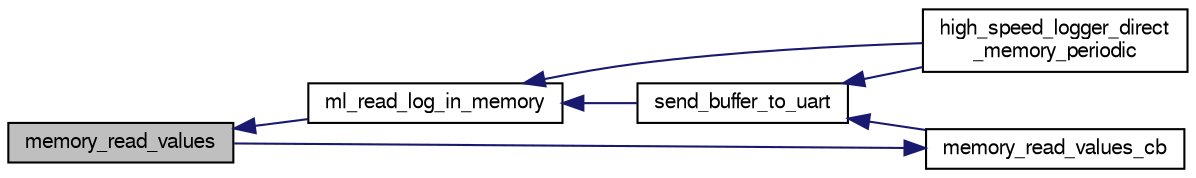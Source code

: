 digraph "memory_read_values"
{
  edge [fontname="FreeSans",fontsize="10",labelfontname="FreeSans",labelfontsize="10"];
  node [fontname="FreeSans",fontsize="10",shape=record];
  rankdir="LR";
  Node1 [label="memory_read_values",height=0.2,width=0.4,color="black", fillcolor="grey75", style="filled", fontcolor="black"];
  Node1 -> Node2 [dir="back",color="midnightblue",fontsize="10",style="solid",fontname="FreeSans"];
  Node2 [label="ml_read_log_in_memory",height=0.2,width=0.4,color="black", fillcolor="white", style="filled",URL="$high__speed__logger__direct__memory_8h.html#a07a82e5e15d83faae43c17f52a999754",tooltip="Function continuing the reading of the current log in memory. "];
  Node2 -> Node3 [dir="back",color="midnightblue",fontsize="10",style="solid",fontname="FreeSans"];
  Node3 [label="send_buffer_to_uart",height=0.2,width=0.4,color="black", fillcolor="white", style="filled",URL="$high__speed__logger__direct__memory_8h.html#a9bddde970a97af490613f8c8c3afbd02",tooltip="Function sending the read values from the memory to te UART. "];
  Node3 -> Node4 [dir="back",color="midnightblue",fontsize="10",style="solid",fontname="FreeSans"];
  Node4 [label="memory_read_values_cb",height=0.2,width=0.4,color="black", fillcolor="white", style="filled",URL="$high__speed__logger__direct__memory_8c.html#a03c89d538e0d2f5fd4ffd2dcc2dbcdf4",tooltip="Callback function decrypting the read values from the memory. "];
  Node4 -> Node1 [dir="back",color="midnightblue",fontsize="10",style="solid",fontname="FreeSans"];
  Node3 -> Node5 [dir="back",color="midnightblue",fontsize="10",style="solid",fontname="FreeSans"];
  Node5 [label="high_speed_logger_direct\l_memory_periodic",height=0.2,width=0.4,color="black", fillcolor="white", style="filled",URL="$high__speed__logger__direct__memory_8h.html#a9464826fae91544e9fc803865f5e3107",tooltip="Main function of the module. "];
  Node2 -> Node5 [dir="back",color="midnightblue",fontsize="10",style="solid",fontname="FreeSans"];
}
